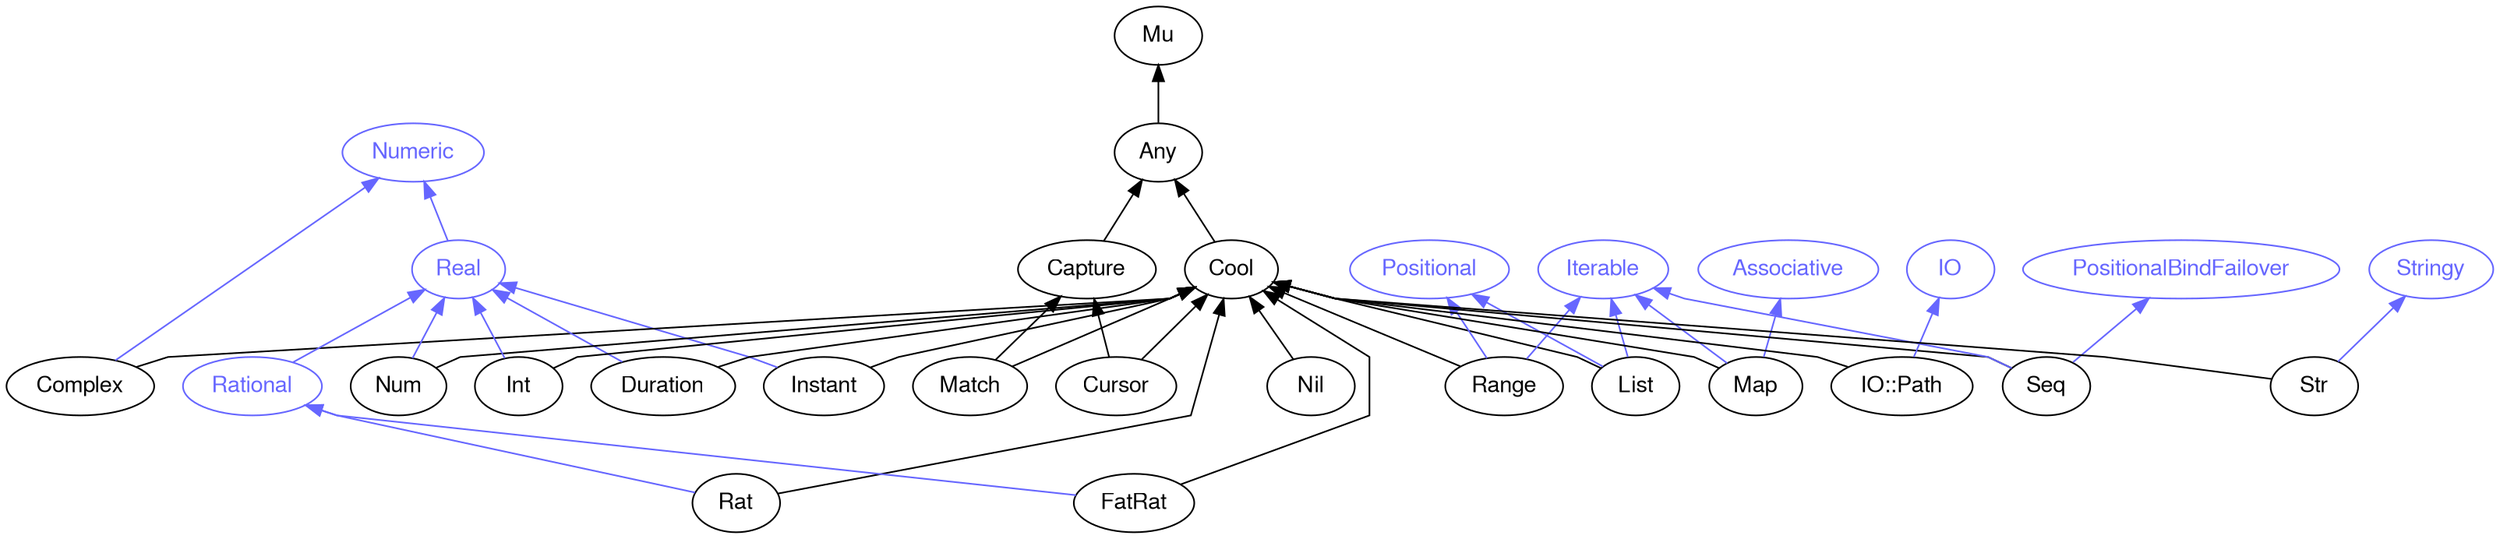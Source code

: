 digraph "perl6-type-graph" {
    rankdir=BT;
    splines=polyline;
    overlap=false; 
    // Types
    "Cool" [color="#000000", fontcolor="#000000", href="/type/Cool", fontname="FreeSans"];
    "Mu" [color="#000000", fontcolor="#000000", href="/type/Mu", fontname="FreeSans"];
    "Any" [color="#000000", fontcolor="#000000", href="/type/Any", fontname="FreeSans"];
    "Nil" [color="#000000", fontcolor="#000000", href="/type/Nil", fontname="FreeSans"];
    "Numeric" [color="#6666FF", fontcolor="#6666FF", href="/type/Numeric", fontname="FreeSans"];
    "Real" [color="#6666FF", fontcolor="#6666FF", href="/type/Real", fontname="FreeSans"];
    "Instant" [color="#000000", fontcolor="#000000", href="/type/Instant", fontname="FreeSans"];
    "Complex" [color="#000000", fontcolor="#000000", href="/type/Complex", fontname="FreeSans"];
    "Positional" [color="#6666FF", fontcolor="#6666FF", href="/type/Positional", fontname="FreeSans"];
    "Iterable" [color="#6666FF", fontcolor="#6666FF", href="/type/Iterable", fontname="FreeSans"];
    "List" [color="#000000", fontcolor="#000000", href="/type/List", fontname="FreeSans"];
    "Range" [color="#000000", fontcolor="#000000", href="/type/Range", fontname="FreeSans"];
    "Duration" [color="#000000", fontcolor="#000000", href="/type/Duration", fontname="FreeSans"];
    "Capture" [color="#000000", fontcolor="#000000", href="/type/Capture", fontname="FreeSans"];
    "Cursor" [color="#000000", fontcolor="#000000", href="/type/Cursor", fontname="FreeSans"];
    "Rational" [color="#6666FF", fontcolor="#6666FF", href="/type/Rational", fontname="FreeSans"];
    "Rat" [color="#000000", fontcolor="#000000", href="/type/Rat", fontname="FreeSans"];
    "Associative" [color="#6666FF", fontcolor="#6666FF", href="/type/Associative", fontname="FreeSans"];
    "Map" [color="#000000", fontcolor="#000000", href="/type/Map", fontname="FreeSans"];
    "PositionalBindFailover" [color="#6666FF", fontcolor="#6666FF", href="/type/PositionalBindFailover", fontname="FreeSans"];
    "Seq" [color="#000000", fontcolor="#000000", href="/type/Seq", fontname="FreeSans"];
    "Match" [color="#000000", fontcolor="#000000", href="/type/Match", fontname="FreeSans"];
    "IO" [color="#6666FF", fontcolor="#6666FF", href="/type/IO", fontname="FreeSans"];
    "IO::Path" [color="#000000", fontcolor="#000000", href="/type/IO::Path", fontname="FreeSans"];
    "FatRat" [color="#000000", fontcolor="#000000", href="/type/FatRat", fontname="FreeSans"];
    "Num" [color="#000000", fontcolor="#000000", href="/type/Num", fontname="FreeSans"];
    "Stringy" [color="#6666FF", fontcolor="#6666FF", href="/type/Stringy", fontname="FreeSans"];
    "Str" [color="#000000", fontcolor="#000000", href="/type/Str", fontname="FreeSans"];
    "Int" [color="#000000", fontcolor="#000000", href="/type/Int", fontname="FreeSans"];

    // Superclasses
    "Cool" -> "Any" [color="#000000"];
    "Any" -> "Mu" [color="#000000"];
    "Nil" -> "Cool" [color="#000000"];
    "Instant" -> "Cool" [color="#000000"];
    "Complex" -> "Cool" [color="#000000"];
    "List" -> "Cool" [color="#000000"];
    "Range" -> "Cool" [color="#000000"];
    "Duration" -> "Cool" [color="#000000"];
    "Capture" -> "Any" [color="#000000"];
    "Cursor" -> "Capture" [color="#000000"];
    "Cursor" -> "Cool" [color="#000000"];
    "Rat" -> "Cool" [color="#000000"];
    "Map" -> "Cool" [color="#000000"];
    "Seq" -> "Cool" [color="#000000"];
    "Match" -> "Capture" [color="#000000"];
    "Match" -> "Cool" [color="#000000"];
    "IO::Path" -> "Cool" [color="#000000"];
    "FatRat" -> "Cool" [color="#000000"];
    "Num" -> "Cool" [color="#000000"];
    "Str" -> "Cool" [color="#000000"];
    "Int" -> "Cool" [color="#000000"];

    // Roles
    "Real" -> "Numeric" [color="#6666FF"];
    "Instant" -> "Real" [color="#6666FF"];
    "Complex" -> "Numeric" [color="#6666FF"];
    "List" -> "Positional" [color="#6666FF"];
    "List" -> "Iterable" [color="#6666FF"];
    "Range" -> "Positional" [color="#6666FF"];
    "Range" -> "Iterable" [color="#6666FF"];
    "Duration" -> "Real" [color="#6666FF"];
    "Rational" -> "Real" [color="#6666FF"];
    "Rat" -> "Rational" [color="#6666FF"];
    "Map" -> "Iterable" [color="#6666FF"];
    "Map" -> "Associative" [color="#6666FF"];
    "Seq" -> "Iterable" [color="#6666FF"];
    "Seq" -> "PositionalBindFailover" [color="#6666FF"];
    "IO::Path" -> "IO" [color="#6666FF"];
    "FatRat" -> "Rational" [color="#6666FF"];
    "Num" -> "Real" [color="#6666FF"];
    "Str" -> "Stringy" [color="#6666FF"];
    "Int" -> "Real" [color="#6666FF"];
}
